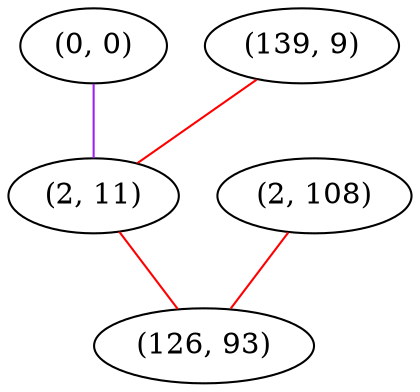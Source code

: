 graph "" {
"(0, 0)";
"(139, 9)";
"(2, 11)";
"(2, 108)";
"(126, 93)";
"(0, 0)" -- "(2, 11)"  [color=purple, key=0, weight=4];
"(139, 9)" -- "(2, 11)"  [color=red, key=0, weight=1];
"(2, 11)" -- "(126, 93)"  [color=red, key=0, weight=1];
"(2, 108)" -- "(126, 93)"  [color=red, key=0, weight=1];
}
